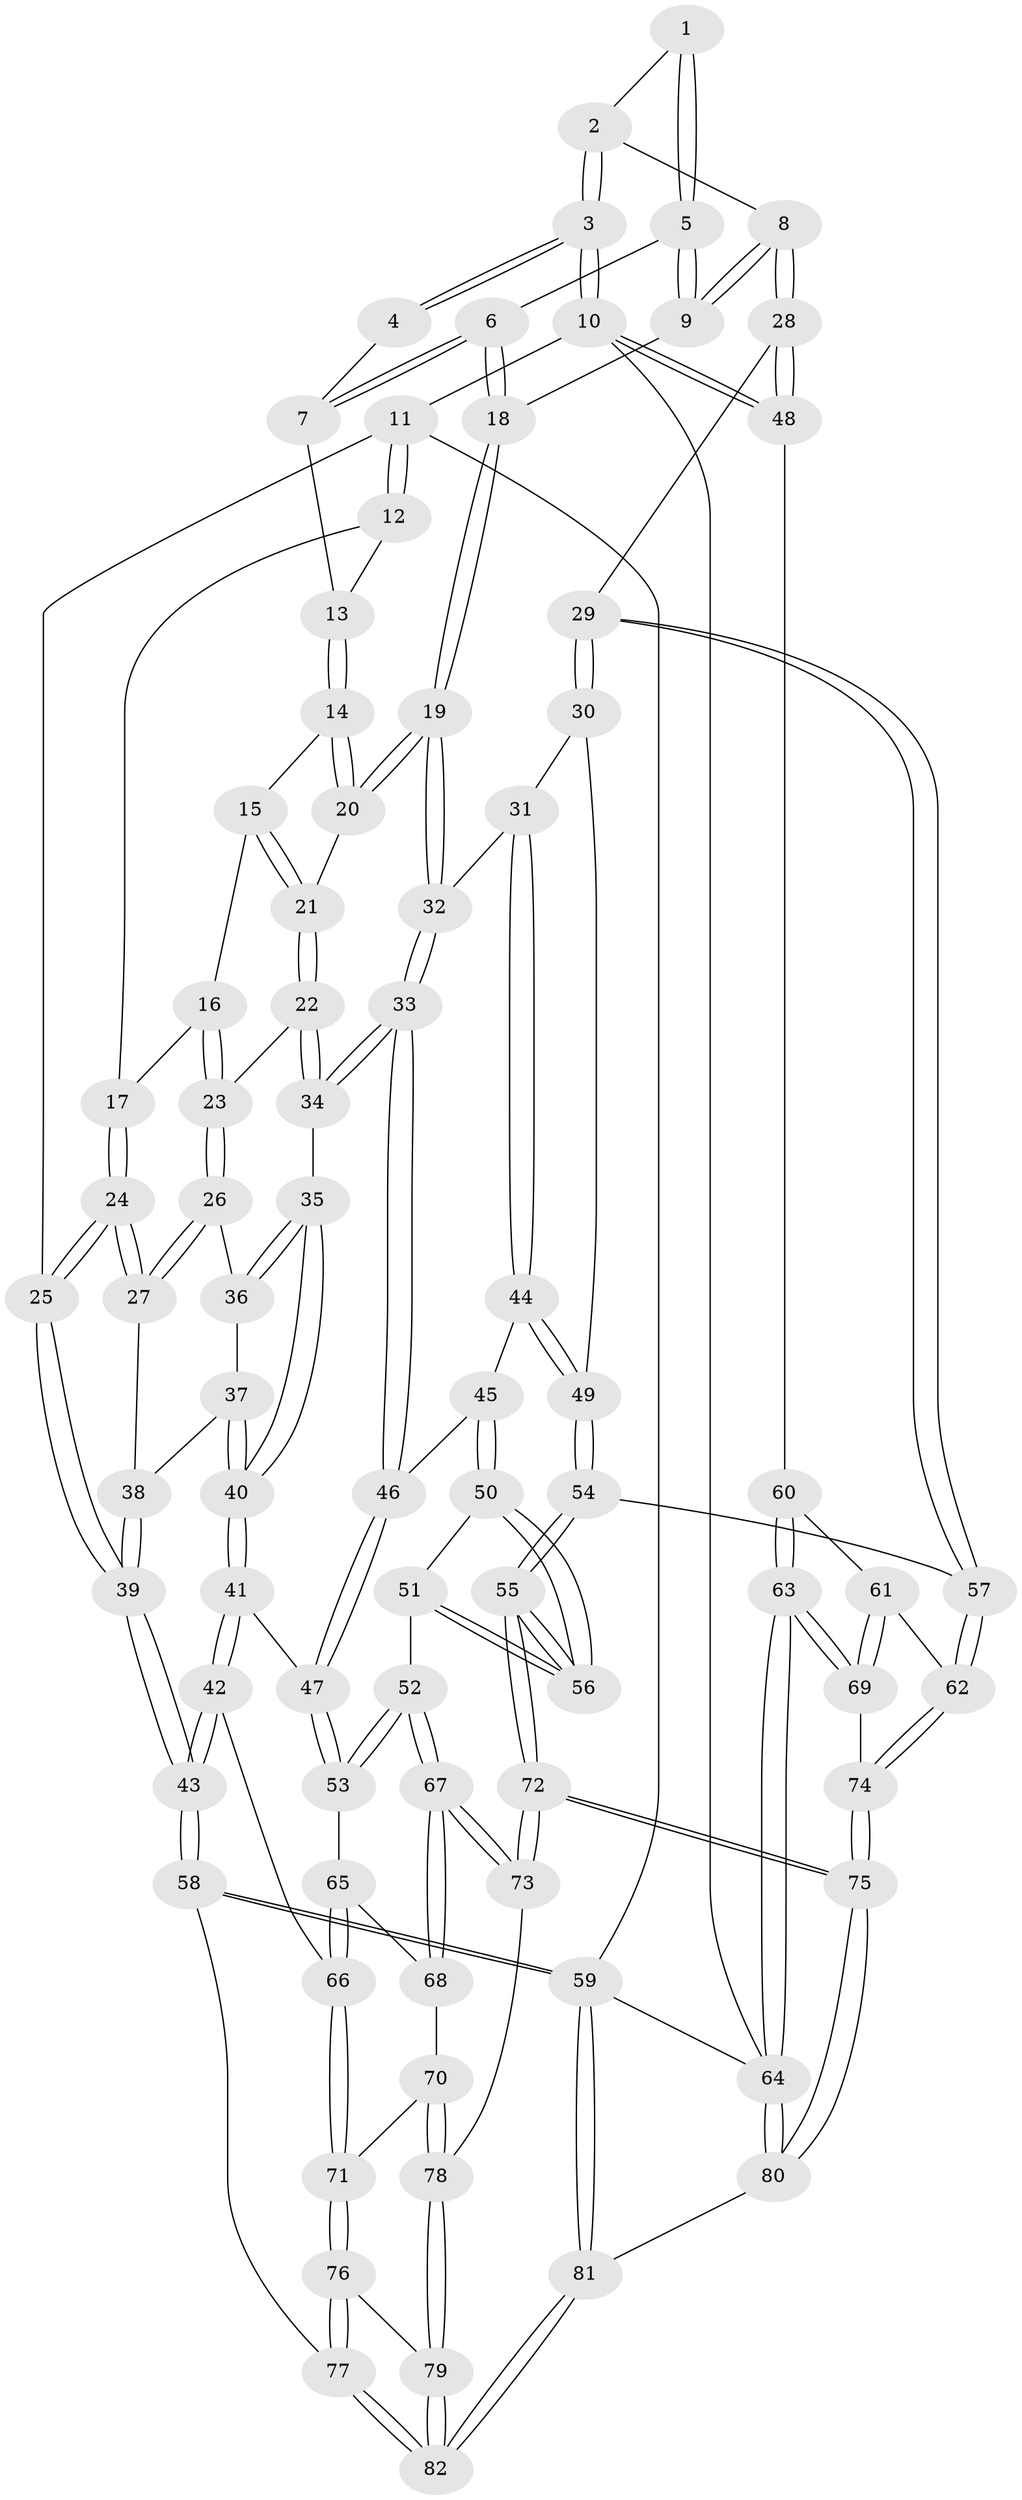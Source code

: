 // coarse degree distribution, {3: 0.7413793103448276, 4: 0.1206896551724138, 5: 0.05172413793103448, 2: 0.06896551724137931, 6: 0.017241379310344827}
// Generated by graph-tools (version 1.1) at 2025/54/03/04/25 22:54:48]
// undirected, 82 vertices, 202 edges
graph export_dot {
  node [color=gray90,style=filled];
  1 [pos="+0.7343470842383553+0.03906543750192799"];
  2 [pos="+0.8402749461618689+0.06004653978254652"];
  3 [pos="+1+0"];
  4 [pos="+0.7247401941945815+0"];
  5 [pos="+0.7060565568451084+0.09561118249728269"];
  6 [pos="+0.5462231585858031+0.08768254765478972"];
  7 [pos="+0.39492755216556186+0"];
  8 [pos="+0.9084761546512472+0.3348565544304832"];
  9 [pos="+0.7502460913364069+0.19849508990029743"];
  10 [pos="+1+0"];
  11 [pos="+0+0"];
  12 [pos="+0.11619902481287867+0"];
  13 [pos="+0.3491629829917685+0"];
  14 [pos="+0.30869061065613257+0.11879219613221129"];
  15 [pos="+0.28436833018715496+0.14001301202658564"];
  16 [pos="+0.26103593789529245+0.1571841695145408"];
  17 [pos="+0.149923642813736+0.19748861836153742"];
  18 [pos="+0.5286561714350299+0.23912843172525283"];
  19 [pos="+0.5029547555977018+0.2850593708507323"];
  20 [pos="+0.4192426933718236+0.25917060914100654"];
  21 [pos="+0.30040719612444744+0.3280612835101753"];
  22 [pos="+0.28587029553013+0.3389779383287927"];
  23 [pos="+0.25352187137899906+0.3365701971115781"];
  24 [pos="+0.045695584353353726+0.28874154919742545"];
  25 [pos="+0+0.32769107404666215"];
  26 [pos="+0.2175916143095773+0.3451568418768542"];
  27 [pos="+0.11033788921236246+0.31130419862778796"];
  28 [pos="+0.9449631111992939+0.37900352516618047"];
  29 [pos="+0.8352035466796444+0.4297667633824347"];
  30 [pos="+0.7024201516387462+0.4339091610476883"];
  31 [pos="+0.5696748631297236+0.3651094867641621"];
  32 [pos="+0.5133823848182014+0.3158315875128986"];
  33 [pos="+0.38371646794055153+0.4638364080049082"];
  34 [pos="+0.35735801621043456+0.4541919534499869"];
  35 [pos="+0.262108060046738+0.48770502078756317"];
  36 [pos="+0.2178824721267695+0.3505355105278108"];
  37 [pos="+0.1922218645721173+0.4475668250097937"];
  38 [pos="+0.1725009087017702+0.4399739053783949"];
  39 [pos="+0+0.4657324129391834"];
  40 [pos="+0.2009438334770386+0.5509639549736333"];
  41 [pos="+0.19929331597469083+0.553781179153963"];
  42 [pos="+0.04699300783423687+0.5793382076710933"];
  43 [pos="+0+0.5283210062971438"];
  44 [pos="+0.47732489018394086+0.5477341529777547"];
  45 [pos="+0.4695034949000361+0.5489487431347215"];
  46 [pos="+0.4042638270047272+0.5188325488472246"];
  47 [pos="+0.3088009476714864+0.6395599559021925"];
  48 [pos="+1+0.38601352049219045"];
  49 [pos="+0.5827987080830302+0.5728127689988325"];
  50 [pos="+0.46354333327599245+0.604282380000611"];
  51 [pos="+0.42194280854745486+0.6676665331007342"];
  52 [pos="+0.3534690727299752+0.6933040727096972"];
  53 [pos="+0.3108881106683854+0.6482203814333123"];
  54 [pos="+0.5985954993597377+0.6908475046136057"];
  55 [pos="+0.5760336227231129+0.730893771246288"];
  56 [pos="+0.552972610231167+0.7158674488312045"];
  57 [pos="+0.7505188931037996+0.6511262321876121"];
  58 [pos="+0+0.8152749894275756"];
  59 [pos="+0+1"];
  60 [pos="+1+0.38737164439676264"];
  61 [pos="+0.9118388264408451+0.6990085383322964"];
  62 [pos="+0.7947985698893599+0.7517700175210187"];
  63 [pos="+1+0.8334263168280245"];
  64 [pos="+1+1"];
  65 [pos="+0.22697095519530458+0.7160732665161212"];
  66 [pos="+0.16434649844309934+0.7321361289336029"];
  67 [pos="+0.3790805026240364+0.8152126490387932"];
  68 [pos="+0.24688285829667178+0.7538542596709764"];
  69 [pos="+0.965440915684029+0.8146289369327215"];
  70 [pos="+0.2412921645175728+0.811274047984839"];
  71 [pos="+0.15820519633015165+0.77565856709458"];
  72 [pos="+0.5581939278997242+0.943671370593305"];
  73 [pos="+0.38455355873040764+0.8320122892836965"];
  74 [pos="+0.7594295292098111+0.9388298396298442"];
  75 [pos="+0.6477015094740034+1"];
  76 [pos="+0.10482170972990526+0.854178198949529"];
  77 [pos="+0.073090010422518+0.8692799263664874"];
  78 [pos="+0.2877923433511462+0.8571670036971174"];
  79 [pos="+0.24308604738715334+0.8963171282136586"];
  80 [pos="+0.6493048221175823+1"];
  81 [pos="+0.22786192950471781+1"];
  82 [pos="+0.21548398910598915+1"];
  1 -- 2;
  1 -- 5;
  1 -- 5;
  2 -- 3;
  2 -- 3;
  2 -- 8;
  3 -- 4;
  3 -- 4;
  3 -- 10;
  3 -- 10;
  4 -- 7;
  5 -- 6;
  5 -- 9;
  5 -- 9;
  6 -- 7;
  6 -- 7;
  6 -- 18;
  6 -- 18;
  7 -- 13;
  8 -- 9;
  8 -- 9;
  8 -- 28;
  8 -- 28;
  9 -- 18;
  10 -- 11;
  10 -- 48;
  10 -- 48;
  10 -- 64;
  11 -- 12;
  11 -- 12;
  11 -- 25;
  11 -- 59;
  12 -- 13;
  12 -- 17;
  13 -- 14;
  13 -- 14;
  14 -- 15;
  14 -- 20;
  14 -- 20;
  15 -- 16;
  15 -- 21;
  15 -- 21;
  16 -- 17;
  16 -- 23;
  16 -- 23;
  17 -- 24;
  17 -- 24;
  18 -- 19;
  18 -- 19;
  19 -- 20;
  19 -- 20;
  19 -- 32;
  19 -- 32;
  20 -- 21;
  21 -- 22;
  21 -- 22;
  22 -- 23;
  22 -- 34;
  22 -- 34;
  23 -- 26;
  23 -- 26;
  24 -- 25;
  24 -- 25;
  24 -- 27;
  24 -- 27;
  25 -- 39;
  25 -- 39;
  26 -- 27;
  26 -- 27;
  26 -- 36;
  27 -- 38;
  28 -- 29;
  28 -- 48;
  28 -- 48;
  29 -- 30;
  29 -- 30;
  29 -- 57;
  29 -- 57;
  30 -- 31;
  30 -- 49;
  31 -- 32;
  31 -- 44;
  31 -- 44;
  32 -- 33;
  32 -- 33;
  33 -- 34;
  33 -- 34;
  33 -- 46;
  33 -- 46;
  34 -- 35;
  35 -- 36;
  35 -- 36;
  35 -- 40;
  35 -- 40;
  36 -- 37;
  37 -- 38;
  37 -- 40;
  37 -- 40;
  38 -- 39;
  38 -- 39;
  39 -- 43;
  39 -- 43;
  40 -- 41;
  40 -- 41;
  41 -- 42;
  41 -- 42;
  41 -- 47;
  42 -- 43;
  42 -- 43;
  42 -- 66;
  43 -- 58;
  43 -- 58;
  44 -- 45;
  44 -- 49;
  44 -- 49;
  45 -- 46;
  45 -- 50;
  45 -- 50;
  46 -- 47;
  46 -- 47;
  47 -- 53;
  47 -- 53;
  48 -- 60;
  49 -- 54;
  49 -- 54;
  50 -- 51;
  50 -- 56;
  50 -- 56;
  51 -- 52;
  51 -- 56;
  51 -- 56;
  52 -- 53;
  52 -- 53;
  52 -- 67;
  52 -- 67;
  53 -- 65;
  54 -- 55;
  54 -- 55;
  54 -- 57;
  55 -- 56;
  55 -- 56;
  55 -- 72;
  55 -- 72;
  57 -- 62;
  57 -- 62;
  58 -- 59;
  58 -- 59;
  58 -- 77;
  59 -- 81;
  59 -- 81;
  59 -- 64;
  60 -- 61;
  60 -- 63;
  60 -- 63;
  61 -- 62;
  61 -- 69;
  61 -- 69;
  62 -- 74;
  62 -- 74;
  63 -- 64;
  63 -- 64;
  63 -- 69;
  63 -- 69;
  64 -- 80;
  64 -- 80;
  65 -- 66;
  65 -- 66;
  65 -- 68;
  66 -- 71;
  66 -- 71;
  67 -- 68;
  67 -- 68;
  67 -- 73;
  67 -- 73;
  68 -- 70;
  69 -- 74;
  70 -- 71;
  70 -- 78;
  70 -- 78;
  71 -- 76;
  71 -- 76;
  72 -- 73;
  72 -- 73;
  72 -- 75;
  72 -- 75;
  73 -- 78;
  74 -- 75;
  74 -- 75;
  75 -- 80;
  75 -- 80;
  76 -- 77;
  76 -- 77;
  76 -- 79;
  77 -- 82;
  77 -- 82;
  78 -- 79;
  78 -- 79;
  79 -- 82;
  79 -- 82;
  80 -- 81;
  81 -- 82;
  81 -- 82;
}
